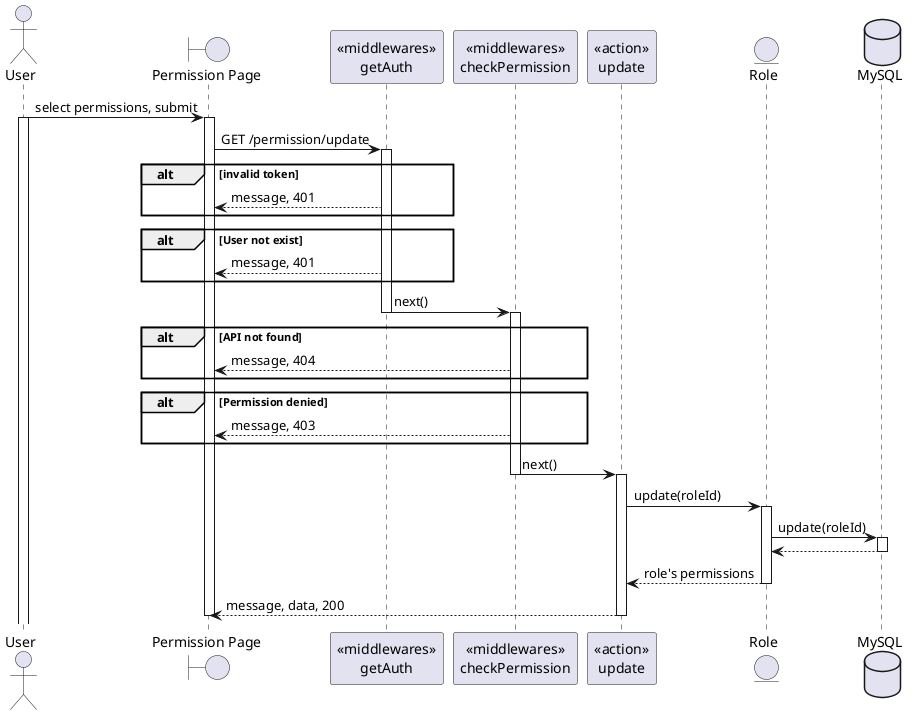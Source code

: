 @startuml
actor User
boundary "Permission Page" as Client
participant "<<middlewares>>\ngetAuth" as mid1
participant "<<middlewares>>\ncheckPermission" as mid2
participant "<<action>>\nupdate" as Controller
entity "Role" as Model

database "MySQL" as DB

User -> Client: select permissions, submit
activate User
activate Client
Client -> mid1: GET /permission/update
activate mid1
alt invalid token
    mid1 --> Client: message, 401
end
alt User not exist
    mid1 --> Client: message, 401
end
mid1 -> mid2: next()
deactivate mid1
activate mid2
alt API not found
    mid2 --> Client: message, 404
end
alt Permission denied
    mid2 --> Client: message, 403
end
mid2 -> Controller: next()
deactivate mid2
activate Controller

Controller -> Model: update(roleId)
activate Model
Model -> DB: update(roleId)
activate DB
DB --> Model
deactivate DB
Model --> Controller: role's permissions
deactivate Model
Controller --> Client: message, data, 200
deactivate Controller
deactivate Client

@enduml
